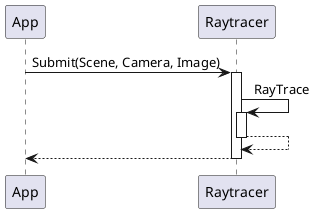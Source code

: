 @startuml raytracing
participant App
App -> Raytracer : Submit(Scene, Camera, Image)

activate Raytracer
Raytracer -> Raytracer : RayTrace
activate Raytracer
Raytracer --> Raytracer
deactivate Raytracer
Raytracer --> App
deactivate Raytracer
@enduml